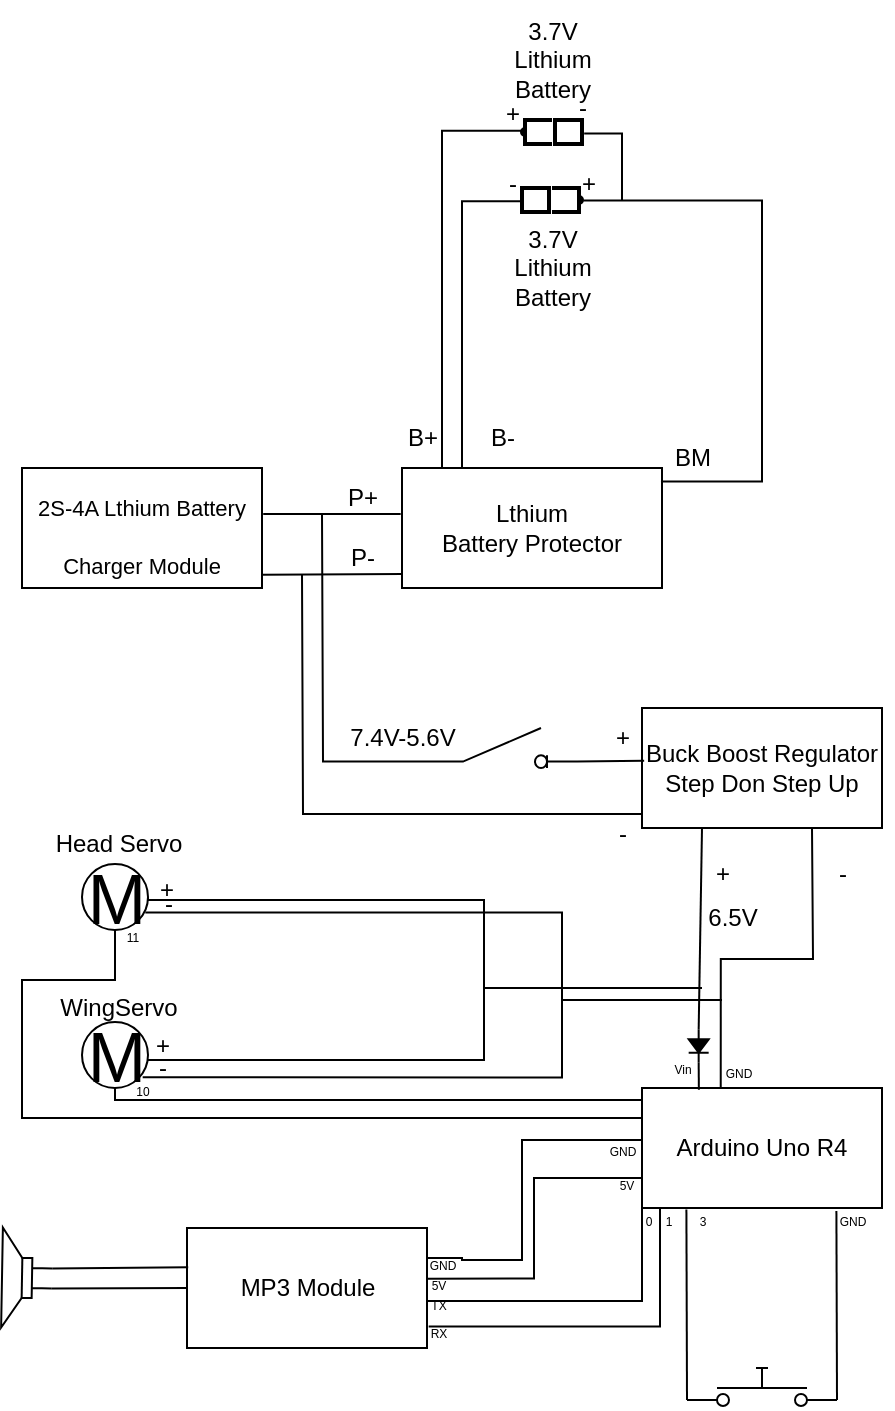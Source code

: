 <mxfile version="25.0.3">
  <diagram name="Page-1" id="b2b_XEAhf-Catnh_-P4k">
    <mxGraphModel dx="573" dy="535" grid="1" gridSize="10" guides="1" tooltips="1" connect="1" arrows="1" fold="1" page="1" pageScale="1" pageWidth="850" pageHeight="1100" math="0" shadow="0">
      <root>
        <mxCell id="0" />
        <mxCell id="1" parent="0" />
        <mxCell id="8J7yjBPKbvb0kN_OGgXz-6" value="Lthium&lt;br&gt;Battery Protector" style="rounded=0;whiteSpace=wrap;html=1;" vertex="1" parent="1">
          <mxGeometry x="200" y="234" width="130" height="60" as="geometry" />
        </mxCell>
        <mxCell id="8J7yjBPKbvb0kN_OGgXz-1" value="&lt;h1 align=&quot;center&quot; class=&quot;a-size-large a-spacing-none&quot;&gt;&lt;font style=&quot;font-size: 11px;&quot;&gt;&lt;span class=&quot;a-size-large product-title-word-break&quot; id=&quot;productTitle&quot;&gt;&lt;span style=&quot;font-weight: normal;&quot;&gt;2S‑4A Lthium Battery Charger Module&lt;/span&gt;&lt;/span&gt;&lt;font&gt;&lt;span class=&quot;a-size-large product-title-word-break&quot; id=&quot;productTitle&quot;&gt;&lt;br&gt;&lt;/span&gt;&lt;/font&gt;&lt;/font&gt;&lt;/h1&gt;" style="rounded=0;whiteSpace=wrap;html=1;align=center;" vertex="1" parent="1">
          <mxGeometry x="10" y="234" width="120" height="60" as="geometry" />
        </mxCell>
        <mxCell id="8J7yjBPKbvb0kN_OGgXz-2" value="&lt;div&gt;Buck Boost Regulator&lt;/div&gt;&lt;div&gt;Step Don Step Up&lt;br&gt;&lt;/div&gt;" style="rounded=0;whiteSpace=wrap;html=1;align=center;" vertex="1" parent="1">
          <mxGeometry x="320" y="354" width="120" height="60" as="geometry" />
        </mxCell>
        <mxCell id="8J7yjBPKbvb0kN_OGgXz-3" value="3.7V&lt;br&gt;Lithium&lt;br&gt;Battery" style="html=1;verticalLabelPosition=bottom;align=center;labelBackgroundColor=#ffffff;verticalAlign=top;strokeWidth=2;strokeColor=#000000;shadow=0;dashed=0;shape=mxgraph.ios7.icons.battery;" vertex="1" parent="1">
          <mxGeometry x="260" y="94" width="30" height="12" as="geometry" />
        </mxCell>
        <mxCell id="8J7yjBPKbvb0kN_OGgXz-8" style="edgeStyle=orthogonalEdgeStyle;rounded=0;orthogonalLoop=1;jettySize=auto;html=1;exitX=0.996;exitY=0.113;exitDx=0;exitDy=0;entryX=1.023;entryY=0.523;entryDx=0;entryDy=0;entryPerimeter=0;endArrow=none;endFill=0;exitPerimeter=0;" edge="1" parent="1" source="8J7yjBPKbvb0kN_OGgXz-6" target="8J7yjBPKbvb0kN_OGgXz-3">
          <mxGeometry relative="1" as="geometry">
            <Array as="points">
              <mxPoint x="380" y="241" />
              <mxPoint x="380" y="100" />
            </Array>
          </mxGeometry>
        </mxCell>
        <mxCell id="8J7yjBPKbvb0kN_OGgXz-9" value="+" style="text;html=1;align=center;verticalAlign=middle;resizable=0;points=[];autosize=1;strokeColor=none;fillColor=none;" vertex="1" parent="1">
          <mxGeometry x="278" y="77" width="30" height="30" as="geometry" />
        </mxCell>
        <mxCell id="8J7yjBPKbvb0kN_OGgXz-10" value="-" style="text;html=1;align=center;verticalAlign=middle;resizable=0;points=[];autosize=1;strokeColor=none;fillColor=none;" vertex="1" parent="1">
          <mxGeometry x="275" y="39" width="30" height="30" as="geometry" />
        </mxCell>
        <mxCell id="8J7yjBPKbvb0kN_OGgXz-12" value="" style="html=1;verticalLabelPosition=bottom;align=center;labelBackgroundColor=#ffffff;verticalAlign=top;strokeWidth=2;strokeColor=#000000;shadow=0;dashed=0;shape=mxgraph.ios7.icons.battery;rotation=-180;" vertex="1" parent="1">
          <mxGeometry x="260" y="60" width="30" height="12" as="geometry" />
        </mxCell>
        <mxCell id="8J7yjBPKbvb0kN_OGgXz-13" value="3.7V&lt;br&gt;Lithium&lt;br&gt;Battery" style="text;html=1;align=center;verticalAlign=middle;resizable=0;points=[];autosize=1;strokeColor=none;fillColor=none;" vertex="1" parent="1">
          <mxGeometry x="245" width="60" height="60" as="geometry" />
        </mxCell>
        <mxCell id="8J7yjBPKbvb0kN_OGgXz-14" value="+" style="text;html=1;align=center;verticalAlign=middle;resizable=0;points=[];autosize=1;strokeColor=none;fillColor=none;" vertex="1" parent="1">
          <mxGeometry x="240" y="42" width="30" height="30" as="geometry" />
        </mxCell>
        <mxCell id="8J7yjBPKbvb0kN_OGgXz-15" value="-" style="text;html=1;align=center;verticalAlign=middle;resizable=0;points=[];autosize=1;strokeColor=none;fillColor=none;" vertex="1" parent="1">
          <mxGeometry x="240" y="77" width="30" height="30" as="geometry" />
        </mxCell>
        <mxCell id="8J7yjBPKbvb0kN_OGgXz-16" style="edgeStyle=orthogonalEdgeStyle;rounded=0;orthogonalLoop=1;jettySize=auto;html=1;endArrow=none;endFill=0;entryX=-0.036;entryY=0.438;entryDx=0;entryDy=0;entryPerimeter=0;" edge="1" parent="1" target="8J7yjBPKbvb0kN_OGgXz-12">
          <mxGeometry relative="1" as="geometry">
            <mxPoint x="310" y="100" as="sourcePoint" />
            <mxPoint x="290.84" y="62.156" as="targetPoint" />
            <Array as="points">
              <mxPoint x="310" y="67" />
            </Array>
          </mxGeometry>
        </mxCell>
        <mxCell id="8J7yjBPKbvb0kN_OGgXz-18" style="rounded=0;orthogonalLoop=1;jettySize=auto;html=1;endArrow=none;endFill=0;exitX=-0.028;exitY=0.547;exitDx=0;exitDy=0;exitPerimeter=0;edgeStyle=orthogonalEdgeStyle;entryX=1;entryY=1;entryDx=0;entryDy=0;entryPerimeter=0;" edge="1" parent="1" source="8J7yjBPKbvb0kN_OGgXz-3" target="8J7yjBPKbvb0kN_OGgXz-24">
          <mxGeometry relative="1" as="geometry">
            <mxPoint x="250" y="84" as="sourcePoint" />
            <mxPoint x="230" y="101" as="targetPoint" />
            <Array as="points">
              <mxPoint x="230" y="101" />
            </Array>
          </mxGeometry>
        </mxCell>
        <mxCell id="8J7yjBPKbvb0kN_OGgXz-19" style="rounded=0;orthogonalLoop=1;jettySize=auto;html=1;endArrow=none;endFill=0;exitX=0.999;exitY=0.55;exitDx=0;exitDy=0;exitPerimeter=0;edgeStyle=orthogonalEdgeStyle;" edge="1" parent="1" source="8J7yjBPKbvb0kN_OGgXz-12" target="8J7yjBPKbvb0kN_OGgXz-6">
          <mxGeometry relative="1" as="geometry">
            <mxPoint x="269" y="111" as="sourcePoint" />
            <mxPoint x="230" y="66" as="targetPoint" />
            <Array as="points">
              <mxPoint x="220" y="65" />
            </Array>
          </mxGeometry>
        </mxCell>
        <mxCell id="8J7yjBPKbvb0kN_OGgXz-20" value="BM" style="text;html=1;align=center;verticalAlign=middle;resizable=0;points=[];autosize=1;strokeColor=none;fillColor=none;" vertex="1" parent="1">
          <mxGeometry x="325" y="214" width="40" height="30" as="geometry" />
        </mxCell>
        <mxCell id="8J7yjBPKbvb0kN_OGgXz-23" value="B-" style="text;html=1;align=center;verticalAlign=middle;resizable=0;points=[];autosize=1;strokeColor=none;fillColor=none;" vertex="1" parent="1">
          <mxGeometry x="230" y="204" width="40" height="30" as="geometry" />
        </mxCell>
        <mxCell id="8J7yjBPKbvb0kN_OGgXz-24" value="B+" style="text;html=1;align=center;verticalAlign=middle;resizable=0;points=[];autosize=1;strokeColor=none;fillColor=none;" vertex="1" parent="1">
          <mxGeometry x="190" y="204" width="40" height="30" as="geometry" />
        </mxCell>
        <mxCell id="8J7yjBPKbvb0kN_OGgXz-25" value="P+" style="text;html=1;align=center;verticalAlign=middle;resizable=0;points=[];autosize=1;strokeColor=none;fillColor=none;" vertex="1" parent="1">
          <mxGeometry x="160" y="234" width="40" height="30" as="geometry" />
        </mxCell>
        <mxCell id="8J7yjBPKbvb0kN_OGgXz-26" value="P-" style="text;html=1;align=center;verticalAlign=middle;resizable=0;points=[];autosize=1;strokeColor=none;fillColor=none;" vertex="1" parent="1">
          <mxGeometry x="165" y="264" width="30" height="30" as="geometry" />
        </mxCell>
        <mxCell id="8J7yjBPKbvb0kN_OGgXz-27" value="" style="endArrow=none;html=1;rounded=0;exitX=1.005;exitY=0.383;exitDx=0;exitDy=0;exitPerimeter=0;entryX=-0.005;entryY=0.383;entryDx=0;entryDy=0;entryPerimeter=0;" edge="1" parent="1" source="8J7yjBPKbvb0kN_OGgXz-1" target="8J7yjBPKbvb0kN_OGgXz-6">
          <mxGeometry width="50" height="50" relative="1" as="geometry">
            <mxPoint x="300" y="304" as="sourcePoint" />
            <mxPoint x="350" y="254" as="targetPoint" />
          </mxGeometry>
        </mxCell>
        <mxCell id="8J7yjBPKbvb0kN_OGgXz-28" value="" style="endArrow=none;html=1;rounded=0;exitX=0.998;exitY=0.89;exitDx=0;exitDy=0;exitPerimeter=0;entryX=0.002;entryY=0.883;entryDx=0;entryDy=0;entryPerimeter=0;" edge="1" parent="1" source="8J7yjBPKbvb0kN_OGgXz-1" target="8J7yjBPKbvb0kN_OGgXz-6">
          <mxGeometry width="50" height="50" relative="1" as="geometry">
            <mxPoint x="141" y="267" as="sourcePoint" />
            <mxPoint x="209" y="267" as="targetPoint" />
          </mxGeometry>
        </mxCell>
        <mxCell id="8J7yjBPKbvb0kN_OGgXz-29" value="" style="html=1;shape=mxgraph.electrical.electro-mechanical.switchDisconnector;aspect=fixed;elSwitchState=off;" vertex="1" parent="1">
          <mxGeometry x="212.5" y="364" width="75" height="20" as="geometry" />
        </mxCell>
        <mxCell id="8J7yjBPKbvb0kN_OGgXz-30" value="" style="endArrow=none;html=1;rounded=0;edgeStyle=orthogonalEdgeStyle;exitX=-0.002;exitY=0.884;exitDx=0;exitDy=0;exitPerimeter=0;" edge="1" parent="1" source="8J7yjBPKbvb0kN_OGgXz-2">
          <mxGeometry width="50" height="50" relative="1" as="geometry">
            <mxPoint x="290" y="407" as="sourcePoint" />
            <mxPoint x="150" y="287" as="targetPoint" />
          </mxGeometry>
        </mxCell>
        <mxCell id="8J7yjBPKbvb0kN_OGgXz-31" value="" style="endArrow=none;html=1;rounded=0;edgeStyle=orthogonalEdgeStyle;exitX=0;exitY=0.84;exitDx=0;exitDy=0;" edge="1" parent="1" source="8J7yjBPKbvb0kN_OGgXz-29">
          <mxGeometry width="50" height="50" relative="1" as="geometry">
            <mxPoint x="160" y="384" as="sourcePoint" />
            <mxPoint x="160" y="257" as="targetPoint" />
          </mxGeometry>
        </mxCell>
        <mxCell id="8J7yjBPKbvb0kN_OGgXz-33" value="7.4V-5.6V" style="text;html=1;align=center;verticalAlign=middle;resizable=0;points=[];autosize=1;strokeColor=none;fillColor=none;" vertex="1" parent="1">
          <mxGeometry x="160" y="354" width="80" height="30" as="geometry" />
        </mxCell>
        <mxCell id="8J7yjBPKbvb0kN_OGgXz-34" value="&lt;div&gt;6.5V&lt;/div&gt;" style="text;html=1;align=center;verticalAlign=middle;resizable=0;points=[];autosize=1;strokeColor=none;fillColor=none;" vertex="1" parent="1">
          <mxGeometry x="340" y="444" width="50" height="30" as="geometry" />
        </mxCell>
        <mxCell id="8J7yjBPKbvb0kN_OGgXz-35" value="-" style="text;html=1;align=center;verticalAlign=middle;resizable=0;points=[];autosize=1;strokeColor=none;fillColor=none;" vertex="1" parent="1">
          <mxGeometry x="295" y="402" width="30" height="30" as="geometry" />
        </mxCell>
        <mxCell id="8J7yjBPKbvb0kN_OGgXz-36" value="+" style="text;html=1;align=center;verticalAlign=middle;resizable=0;points=[];autosize=1;strokeColor=none;fillColor=none;" vertex="1" parent="1">
          <mxGeometry x="295" y="354" width="30" height="30" as="geometry" />
        </mxCell>
        <mxCell id="8J7yjBPKbvb0kN_OGgXz-37" value="" style="endArrow=none;html=1;rounded=0;entryX=1;entryY=0.84;entryDx=0;entryDy=0;exitX=0.009;exitY=0.439;exitDx=0;exitDy=0;exitPerimeter=0;" edge="1" parent="1" source="8J7yjBPKbvb0kN_OGgXz-2" target="8J7yjBPKbvb0kN_OGgXz-29">
          <mxGeometry width="50" height="50" relative="1" as="geometry">
            <mxPoint x="270" y="424" as="sourcePoint" />
            <mxPoint x="320" y="374" as="targetPoint" />
          </mxGeometry>
        </mxCell>
        <mxCell id="8J7yjBPKbvb0kN_OGgXz-38" value="" style="endArrow=none;html=1;rounded=0;entryX=0.25;entryY=1;entryDx=0;entryDy=0;exitX=0;exitY=0.5;exitDx=0;exitDy=0;exitPerimeter=0;" edge="1" parent="1" source="8J7yjBPKbvb0kN_OGgXz-92" target="8J7yjBPKbvb0kN_OGgXz-2">
          <mxGeometry width="50" height="50" relative="1" as="geometry">
            <mxPoint x="350" y="484" as="sourcePoint" />
            <mxPoint x="410" y="394" as="targetPoint" />
          </mxGeometry>
        </mxCell>
        <mxCell id="8J7yjBPKbvb0kN_OGgXz-39" value="+" style="text;html=1;align=center;verticalAlign=middle;resizable=0;points=[];autosize=1;strokeColor=none;fillColor=none;" vertex="1" parent="1">
          <mxGeometry x="345" y="422" width="30" height="30" as="geometry" />
        </mxCell>
        <mxCell id="8J7yjBPKbvb0kN_OGgXz-40" value="" style="endArrow=none;html=1;rounded=0;entryX=0.25;entryY=1;entryDx=0;entryDy=0;edgeStyle=orthogonalEdgeStyle;exitX=0.328;exitY=0.044;exitDx=0;exitDy=0;exitPerimeter=0;" edge="1" parent="1" source="8J7yjBPKbvb0kN_OGgXz-42">
          <mxGeometry width="50" height="50" relative="1" as="geometry">
            <mxPoint x="405" y="484" as="sourcePoint" />
            <mxPoint x="405" y="414" as="targetPoint" />
          </mxGeometry>
        </mxCell>
        <mxCell id="8J7yjBPKbvb0kN_OGgXz-41" value="-" style="text;html=1;align=center;verticalAlign=middle;resizable=0;points=[];autosize=1;strokeColor=none;fillColor=none;" vertex="1" parent="1">
          <mxGeometry x="405" y="422" width="30" height="30" as="geometry" />
        </mxCell>
        <mxCell id="8J7yjBPKbvb0kN_OGgXz-42" value="Arduino Uno R4" style="rounded=0;whiteSpace=wrap;html=1;align=center;" vertex="1" parent="1">
          <mxGeometry x="320" y="544" width="120" height="60" as="geometry" />
        </mxCell>
        <mxCell id="8J7yjBPKbvb0kN_OGgXz-43" value="&lt;font style=&quot;font-size: 6px;&quot;&gt;GND&lt;/font&gt;" style="text;html=1;align=center;verticalAlign=middle;resizable=0;points=[];autosize=1;strokeColor=none;fillColor=none;" vertex="1" parent="1">
          <mxGeometry x="348" y="520" width="40" height="30" as="geometry" />
        </mxCell>
        <mxCell id="8J7yjBPKbvb0kN_OGgXz-44" value="&lt;font style=&quot;font-size: 6px;&quot;&gt;Vin&lt;/font&gt;" style="text;html=1;align=center;verticalAlign=middle;resizable=0;points=[];autosize=1;strokeColor=none;fillColor=none;" vertex="1" parent="1">
          <mxGeometry x="325" y="518" width="30" height="30" as="geometry" />
        </mxCell>
        <mxCell id="8J7yjBPKbvb0kN_OGgXz-45" value="" style="endArrow=none;html=1;rounded=0;edgeStyle=orthogonalEdgeStyle;exitX=1;exitY=0.5;exitDx=0;exitDy=0;" edge="1" parent="1" source="8J7yjBPKbvb0kN_OGgXz-75">
          <mxGeometry width="50" height="50" relative="1" as="geometry">
            <mxPoint x="130" y="490" as="sourcePoint" />
            <mxPoint x="350" y="494" as="targetPoint" />
            <Array as="points">
              <mxPoint x="73" y="450" />
              <mxPoint x="241" y="450" />
              <mxPoint x="241" y="494" />
            </Array>
          </mxGeometry>
        </mxCell>
        <mxCell id="8J7yjBPKbvb0kN_OGgXz-46" value="" style="endArrow=none;html=1;rounded=0;edgeStyle=orthogonalEdgeStyle;exitX=0.178;exitY=1.022;exitDx=0;exitDy=0;exitPerimeter=0;" edge="1" parent="1" source="8J7yjBPKbvb0kN_OGgXz-82">
          <mxGeometry width="50" height="50" relative="1" as="geometry">
            <mxPoint x="280" y="504" as="sourcePoint" />
            <mxPoint x="360" y="500" as="targetPoint" />
            <Array as="points">
              <mxPoint x="280" y="539" />
              <mxPoint x="280" y="500" />
              <mxPoint x="360" y="500" />
            </Array>
          </mxGeometry>
        </mxCell>
        <mxCell id="8J7yjBPKbvb0kN_OGgXz-49" value="" style="html=1;shape=mxgraph.electrical.electro-mechanical.pushbutton;aspect=fixed;elSwitchState=off;" vertex="1" parent="1">
          <mxGeometry x="342.5" y="684" width="75" height="20" as="geometry" />
        </mxCell>
        <mxCell id="8J7yjBPKbvb0kN_OGgXz-50" value="" style="endArrow=none;html=1;rounded=0;entryX=0.185;entryY=1.012;entryDx=0;entryDy=0;entryPerimeter=0;exitX=0;exitY=0.8;exitDx=0;exitDy=0;" edge="1" parent="1" source="8J7yjBPKbvb0kN_OGgXz-49" target="8J7yjBPKbvb0kN_OGgXz-42">
          <mxGeometry width="50" height="50" relative="1" as="geometry">
            <mxPoint x="340" y="724" as="sourcePoint" />
            <mxPoint x="390" y="674" as="targetPoint" />
          </mxGeometry>
        </mxCell>
        <mxCell id="8J7yjBPKbvb0kN_OGgXz-51" value="" style="endArrow=none;html=1;rounded=0;exitX=1;exitY=0.8;exitDx=0;exitDy=0;entryX=0.81;entryY=1.025;entryDx=0;entryDy=0;entryPerimeter=0;" edge="1" parent="1" source="8J7yjBPKbvb0kN_OGgXz-49" target="8J7yjBPKbvb0kN_OGgXz-42">
          <mxGeometry width="50" height="50" relative="1" as="geometry">
            <mxPoint x="353" y="710" as="sourcePoint" />
            <mxPoint x="352" y="615" as="targetPoint" />
          </mxGeometry>
        </mxCell>
        <mxCell id="8J7yjBPKbvb0kN_OGgXz-52" value="&lt;font style=&quot;font-size: 6px;&quot;&gt;3&lt;/font&gt;" style="text;html=1;align=center;verticalAlign=middle;resizable=0;points=[];autosize=1;strokeColor=none;fillColor=none;" vertex="1" parent="1">
          <mxGeometry x="335" y="594" width="30" height="30" as="geometry" />
        </mxCell>
        <mxCell id="8J7yjBPKbvb0kN_OGgXz-53" value="&lt;font style=&quot;font-size: 6px;&quot;&gt;GND&lt;/font&gt;" style="text;html=1;align=center;verticalAlign=middle;resizable=0;points=[];autosize=1;strokeColor=none;fillColor=none;" vertex="1" parent="1">
          <mxGeometry x="405" y="594" width="40" height="30" as="geometry" />
        </mxCell>
        <mxCell id="8J7yjBPKbvb0kN_OGgXz-54" value="MP3 Module " style="rounded=0;whiteSpace=wrap;html=1;align=center;" vertex="1" parent="1">
          <mxGeometry x="92.5" y="614" width="120" height="60" as="geometry" />
        </mxCell>
        <mxCell id="8J7yjBPKbvb0kN_OGgXz-56" value="" style="pointerEvents=1;verticalLabelPosition=bottom;shadow=0;dashed=0;align=center;html=1;verticalAlign=top;shape=mxgraph.electrical.electro-mechanical.loudspeaker;rotation=-179;" vertex="1" parent="1">
          <mxGeometry y="614" width="25" height="50" as="geometry" />
        </mxCell>
        <mxCell id="8J7yjBPKbvb0kN_OGgXz-57" value="" style="endArrow=none;html=1;rounded=0;exitX=0;exitY=0.6;exitDx=0;exitDy=0;exitPerimeter=0;entryX=0.005;entryY=0.328;entryDx=0;entryDy=0;entryPerimeter=0;" edge="1" parent="1" source="8J7yjBPKbvb0kN_OGgXz-56" target="8J7yjBPKbvb0kN_OGgXz-54">
          <mxGeometry width="50" height="50" relative="1" as="geometry">
            <mxPoint x="130" y="664" as="sourcePoint" />
            <mxPoint x="180" y="614" as="targetPoint" />
          </mxGeometry>
        </mxCell>
        <mxCell id="8J7yjBPKbvb0kN_OGgXz-58" value="" style="endArrow=none;html=1;rounded=0;exitX=0;exitY=0.4;exitDx=0;exitDy=0;exitPerimeter=0;entryX=0;entryY=0.5;entryDx=0;entryDy=0;" edge="1" parent="1" source="8J7yjBPKbvb0kN_OGgXz-56" target="8J7yjBPKbvb0kN_OGgXz-54">
          <mxGeometry width="50" height="50" relative="1" as="geometry">
            <mxPoint x="35" y="644" as="sourcePoint" />
            <mxPoint x="90" y="644" as="targetPoint" />
          </mxGeometry>
        </mxCell>
        <mxCell id="8J7yjBPKbvb0kN_OGgXz-59" value="" style="endArrow=none;html=1;rounded=0;entryX=0;entryY=1;entryDx=0;entryDy=0;exitX=1.003;exitY=0.608;exitDx=0;exitDy=0;edgeStyle=orthogonalEdgeStyle;exitPerimeter=0;" edge="1" parent="1" source="8J7yjBPKbvb0kN_OGgXz-54" target="8J7yjBPKbvb0kN_OGgXz-42">
          <mxGeometry width="50" height="50" relative="1" as="geometry">
            <mxPoint x="353" y="710" as="sourcePoint" />
            <mxPoint x="352" y="615" as="targetPoint" />
          </mxGeometry>
        </mxCell>
        <mxCell id="8J7yjBPKbvb0kN_OGgXz-60" value="" style="endArrow=none;html=1;rounded=0;entryX=0.075;entryY=1.002;entryDx=0;entryDy=0;entryPerimeter=0;exitX=1.007;exitY=0.821;exitDx=0;exitDy=0;edgeStyle=orthogonalEdgeStyle;exitPerimeter=0;" edge="1" parent="1" source="8J7yjBPKbvb0kN_OGgXz-54" target="8J7yjBPKbvb0kN_OGgXz-42">
          <mxGeometry width="50" height="50" relative="1" as="geometry">
            <mxPoint x="223" y="669" as="sourcePoint" />
            <mxPoint x="336" y="614" as="targetPoint" />
          </mxGeometry>
        </mxCell>
        <mxCell id="8J7yjBPKbvb0kN_OGgXz-61" value="&lt;font style=&quot;font-size: 6px;&quot;&gt;0&lt;/font&gt;" style="text;html=1;align=center;verticalAlign=middle;resizable=0;points=[];autosize=1;strokeColor=none;fillColor=none;" vertex="1" parent="1">
          <mxGeometry x="308" y="594" width="30" height="30" as="geometry" />
        </mxCell>
        <mxCell id="8J7yjBPKbvb0kN_OGgXz-63" value="&lt;font style=&quot;font-size: 6px;&quot;&gt;1&lt;/font&gt;" style="text;html=1;align=center;verticalAlign=middle;resizable=0;points=[];autosize=1;strokeColor=none;fillColor=none;" vertex="1" parent="1">
          <mxGeometry x="318" y="594" width="30" height="30" as="geometry" />
        </mxCell>
        <mxCell id="8J7yjBPKbvb0kN_OGgXz-64" value="&lt;font style=&quot;font-size: 6px;&quot;&gt;TX&lt;/font&gt;" style="text;html=1;align=center;verticalAlign=middle;resizable=0;points=[];autosize=1;strokeColor=none;fillColor=none;" vertex="1" parent="1">
          <mxGeometry x="203" y="636" width="30" height="30" as="geometry" />
        </mxCell>
        <mxCell id="8J7yjBPKbvb0kN_OGgXz-65" value="&lt;font style=&quot;font-size: 6px;&quot;&gt;RX&lt;/font&gt;" style="text;html=1;align=center;verticalAlign=middle;resizable=0;points=[];autosize=1;strokeColor=none;fillColor=none;" vertex="1" parent="1">
          <mxGeometry x="203" y="650" width="30" height="30" as="geometry" />
        </mxCell>
        <mxCell id="8J7yjBPKbvb0kN_OGgXz-66" value="" style="endArrow=none;html=1;rounded=0;entryX=0;entryY=0.75;entryDx=0;entryDy=0;exitX=1.002;exitY=0.422;exitDx=0;exitDy=0;edgeStyle=orthogonalEdgeStyle;exitPerimeter=0;" edge="1" parent="1" source="8J7yjBPKbvb0kN_OGgXz-54" target="8J7yjBPKbvb0kN_OGgXz-42">
          <mxGeometry width="50" height="50" relative="1" as="geometry">
            <mxPoint x="223" y="660" as="sourcePoint" />
            <mxPoint x="330" y="614" as="targetPoint" />
            <Array as="points">
              <mxPoint x="266" y="639" />
              <mxPoint x="266" y="589" />
            </Array>
          </mxGeometry>
        </mxCell>
        <mxCell id="8J7yjBPKbvb0kN_OGgXz-67" value="&lt;font style=&quot;font-size: 6px;&quot;&gt;5V&lt;/font&gt;" style="text;html=1;align=center;verticalAlign=middle;resizable=0;points=[];autosize=1;strokeColor=none;fillColor=none;" vertex="1" parent="1">
          <mxGeometry x="203" y="626" width="30" height="30" as="geometry" />
        </mxCell>
        <mxCell id="8J7yjBPKbvb0kN_OGgXz-69" value="" style="endArrow=none;html=1;rounded=0;entryX=0;entryY=0.5;entryDx=0;entryDy=0;edgeStyle=orthogonalEdgeStyle;exitX=1;exitY=0.25;exitDx=0;exitDy=0;" edge="1" parent="1" source="8J7yjBPKbvb0kN_OGgXz-54" target="8J7yjBPKbvb0kN_OGgXz-42">
          <mxGeometry width="50" height="50" relative="1" as="geometry">
            <mxPoint x="230" y="610" as="sourcePoint" />
            <mxPoint x="330" y="599" as="targetPoint" />
            <Array as="points">
              <mxPoint x="230" y="629" />
              <mxPoint x="260" y="630" />
              <mxPoint x="260" y="570" />
              <mxPoint x="320" y="570" />
            </Array>
          </mxGeometry>
        </mxCell>
        <mxCell id="8J7yjBPKbvb0kN_OGgXz-70" value="&lt;font style=&quot;font-size: 6px;&quot;&gt;GND&lt;/font&gt;" style="text;html=1;align=center;verticalAlign=middle;resizable=0;points=[];autosize=1;strokeColor=none;fillColor=none;" vertex="1" parent="1">
          <mxGeometry x="200" y="616" width="40" height="30" as="geometry" />
        </mxCell>
        <mxCell id="8J7yjBPKbvb0kN_OGgXz-72" value="&lt;font style=&quot;font-size: 6px;&quot;&gt;GND&lt;/font&gt;" style="text;html=1;align=center;verticalAlign=middle;resizable=0;points=[];autosize=1;strokeColor=none;fillColor=none;" vertex="1" parent="1">
          <mxGeometry x="290" y="559" width="40" height="30" as="geometry" />
        </mxCell>
        <mxCell id="8J7yjBPKbvb0kN_OGgXz-74" value="&lt;font style=&quot;font-size: 6px;&quot;&gt;5V&lt;/font&gt;" style="text;html=1;align=center;verticalAlign=middle;resizable=0;points=[];autosize=1;strokeColor=none;fillColor=none;" vertex="1" parent="1">
          <mxGeometry x="297" y="576" width="30" height="30" as="geometry" />
        </mxCell>
        <mxCell id="8J7yjBPKbvb0kN_OGgXz-75" value="M" style="verticalLabelPosition=middle;shadow=0;dashed=0;align=center;html=1;verticalAlign=middle;strokeWidth=1;shape=ellipse;aspect=fixed;fontSize=35;" vertex="1" parent="1">
          <mxGeometry x="40" y="432" width="33" height="33" as="geometry" />
        </mxCell>
        <mxCell id="8J7yjBPKbvb0kN_OGgXz-76" value="M" style="verticalLabelPosition=middle;shadow=0;dashed=0;align=center;html=1;verticalAlign=middle;strokeWidth=1;shape=ellipse;aspect=fixed;fontSize=35;" vertex="1" parent="1">
          <mxGeometry x="40" y="511" width="33" height="33" as="geometry" />
        </mxCell>
        <mxCell id="8J7yjBPKbvb0kN_OGgXz-77" value="Head Servo" style="text;html=1;align=center;verticalAlign=middle;resizable=0;points=[];autosize=1;strokeColor=none;fillColor=none;" vertex="1" parent="1">
          <mxGeometry x="12.5" y="407" width="90" height="30" as="geometry" />
        </mxCell>
        <mxCell id="8J7yjBPKbvb0kN_OGgXz-78" value="WingServo" style="text;html=1;align=center;verticalAlign=middle;resizable=0;points=[];autosize=1;strokeColor=none;fillColor=none;" vertex="1" parent="1">
          <mxGeometry x="17.5" y="489" width="80" height="30" as="geometry" />
        </mxCell>
        <mxCell id="8J7yjBPKbvb0kN_OGgXz-81" value="" style="endArrow=none;html=1;rounded=0;edgeStyle=orthogonalEdgeStyle;" edge="1" parent="1">
          <mxGeometry width="50" height="50" relative="1" as="geometry">
            <mxPoint x="73" y="530" as="sourcePoint" />
            <mxPoint x="350" y="494" as="targetPoint" />
            <Array as="points">
              <mxPoint x="73" y="530" />
              <mxPoint x="241" y="530" />
              <mxPoint x="241" y="494" />
            </Array>
          </mxGeometry>
        </mxCell>
        <mxCell id="8J7yjBPKbvb0kN_OGgXz-82" value="+" style="text;html=1;align=center;verticalAlign=middle;resizable=0;points=[];autosize=1;strokeColor=none;fillColor=none;" vertex="1" parent="1">
          <mxGeometry x="65" y="508" width="30" height="30" as="geometry" />
        </mxCell>
        <mxCell id="8J7yjBPKbvb0kN_OGgXz-83" value="+" style="text;html=1;align=center;verticalAlign=middle;resizable=0;points=[];autosize=1;strokeColor=none;fillColor=none;" vertex="1" parent="1">
          <mxGeometry x="66.5" y="430" width="30" height="30" as="geometry" />
        </mxCell>
        <mxCell id="8J7yjBPKbvb0kN_OGgXz-84" value="-" style="text;html=1;align=center;verticalAlign=middle;resizable=0;points=[];autosize=1;strokeColor=none;fillColor=none;" vertex="1" parent="1">
          <mxGeometry x="65" y="519" width="30" height="30" as="geometry" />
        </mxCell>
        <mxCell id="8J7yjBPKbvb0kN_OGgXz-85" value="" style="endArrow=none;html=1;rounded=0;edgeStyle=orthogonalEdgeStyle;exitX=0.959;exitY=0.735;exitDx=0;exitDy=0;exitPerimeter=0;" edge="1" parent="1" source="8J7yjBPKbvb0kN_OGgXz-75">
          <mxGeometry width="50" height="50" relative="1" as="geometry">
            <mxPoint x="120" y="460" as="sourcePoint" />
            <mxPoint x="360" y="500" as="targetPoint" />
            <Array as="points">
              <mxPoint x="280" y="456" />
              <mxPoint x="280" y="500" />
            </Array>
          </mxGeometry>
        </mxCell>
        <mxCell id="8J7yjBPKbvb0kN_OGgXz-86" value="-" style="text;html=1;align=center;verticalAlign=middle;resizable=0;points=[];autosize=1;strokeColor=none;fillColor=none;" vertex="1" parent="1">
          <mxGeometry x="67.5" y="437" width="30" height="30" as="geometry" />
        </mxCell>
        <mxCell id="8J7yjBPKbvb0kN_OGgXz-87" value="" style="endArrow=none;html=1;rounded=0;entryX=0;entryY=0.25;entryDx=0;entryDy=0;exitX=0.5;exitY=1;exitDx=0;exitDy=0;edgeStyle=orthogonalEdgeStyle;" edge="1" parent="1" source="8J7yjBPKbvb0kN_OGgXz-75" target="8J7yjBPKbvb0kN_OGgXz-42">
          <mxGeometry width="50" height="50" relative="1" as="geometry">
            <mxPoint x="190" y="590" as="sourcePoint" />
            <mxPoint x="330" y="584" as="targetPoint" />
            <Array as="points">
              <mxPoint x="57" y="490" />
              <mxPoint x="10" y="490" />
              <mxPoint x="10" y="559" />
            </Array>
          </mxGeometry>
        </mxCell>
        <mxCell id="8J7yjBPKbvb0kN_OGgXz-88" value="" style="endArrow=none;html=1;rounded=0;edgeStyle=orthogonalEdgeStyle;exitX=0.5;exitY=1;exitDx=0;exitDy=0;" edge="1" parent="1" source="8J7yjBPKbvb0kN_OGgXz-76">
          <mxGeometry width="50" height="50" relative="1" as="geometry">
            <mxPoint x="120" y="480" as="sourcePoint" />
            <mxPoint x="320" y="550" as="targetPoint" />
            <Array as="points">
              <mxPoint x="57" y="550" />
              <mxPoint x="320" y="550" />
            </Array>
          </mxGeometry>
        </mxCell>
        <mxCell id="8J7yjBPKbvb0kN_OGgXz-90" value="&lt;font style=&quot;font-size: 6px;&quot;&gt;10&lt;/font&gt;" style="text;html=1;align=center;verticalAlign=middle;resizable=0;points=[];autosize=1;strokeColor=none;fillColor=none;" vertex="1" parent="1">
          <mxGeometry x="55" y="529" width="30" height="30" as="geometry" />
        </mxCell>
        <mxCell id="8J7yjBPKbvb0kN_OGgXz-91" value="&lt;font style=&quot;font-size: 6px;&quot;&gt;11&lt;/font&gt;" style="text;html=1;align=center;verticalAlign=middle;resizable=0;points=[];autosize=1;strokeColor=none;fillColor=none;" vertex="1" parent="1">
          <mxGeometry x="50" y="452" width="30" height="30" as="geometry" />
        </mxCell>
        <mxCell id="8J7yjBPKbvb0kN_OGgXz-93" value="" style="endArrow=none;html=1;rounded=0;entryX=1;entryY=0.5;entryDx=0;entryDy=0;entryPerimeter=0;exitX=0.237;exitY=0.015;exitDx=0;exitDy=0;exitPerimeter=0;" edge="1" parent="1" source="8J7yjBPKbvb0kN_OGgXz-42" target="8J7yjBPKbvb0kN_OGgXz-92">
          <mxGeometry width="50" height="50" relative="1" as="geometry">
            <mxPoint x="350" y="540" as="sourcePoint" />
            <mxPoint x="350" y="414" as="targetPoint" />
          </mxGeometry>
        </mxCell>
        <mxCell id="8J7yjBPKbvb0kN_OGgXz-92" value="" style="pointerEvents=1;fillColor=strokeColor;verticalLabelPosition=bottom;shadow=0;dashed=0;align=center;html=1;verticalAlign=top;shape=mxgraph.electrical.diodes.diode;rotation=90;" vertex="1" parent="1">
          <mxGeometry x="340" y="518" width="16.67" height="10" as="geometry" />
        </mxCell>
      </root>
    </mxGraphModel>
  </diagram>
</mxfile>
